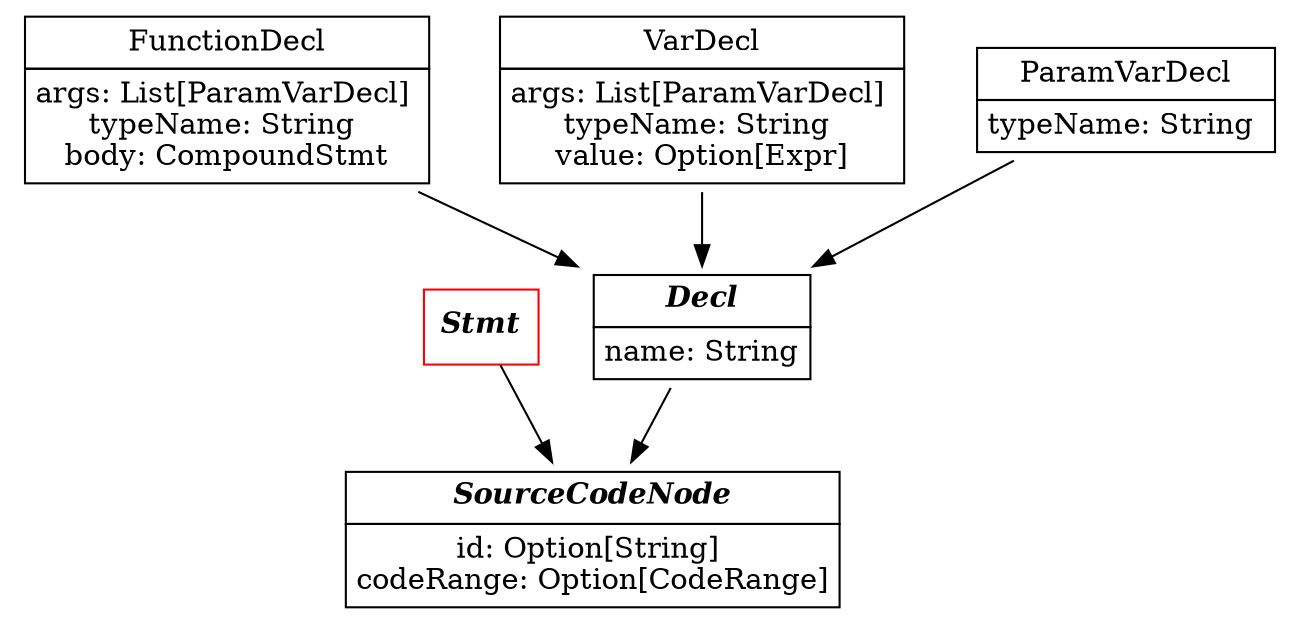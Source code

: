 digraph {
	// nodes
	Stmt [shape=box,label=<<I><B>Stmt</B></I>>,color=red];
	Decl [shape=none,label=<
		<TABLE BORDER="0" CELLBORDER="1" CELLSPACING="0" CELLPADDING="4">
			<TR><TD><I><B>Decl</B></I></TD></TR>
			<TR><TD>
				name: String
			</TD></TR>
		</TABLE>
	>];
	SCN [shape=none,label=<
		<TABLE BORDER="0" CELLBORDER="1" CELLSPACING="0" CELLPADDING="4">
			<TR><TD><I><B>SourceCodeNode</B></I></TD></TR>
			<TR><TD>
				id: Option[String] <BR/>
				codeRange: Option[CodeRange]
			</TD></TR>
		</TABLE>
	>];
	FD [shape=none,label=<
		<TABLE BORDER="0" CELLBORDER="1" CELLSPACING="0" CELLPADDING="4">
			<TR><TD>FunctionDecl</TD></TR>
			<TR><TD>
				args: List[ParamVarDecl] <BR/>
				typeName: String <BR/>
				body: CompoundStmt
			</TD></TR>
		</TABLE>
	>];
	VD [shape=none,label=<
		<TABLE BORDER="0" CELLBORDER="1" CELLSPACING="0" CELLPADDING="4">
			<TR><TD>VarDecl</TD></TR>
			<TR><TD>
				args: List[ParamVarDecl] <BR/>
				typeName: String <BR/>
				value: Option[Expr]
			</TD></TR>
		</TABLE>
	>];
	PVD [shape=none,label=<
		<TABLE BORDER="0" CELLBORDER="1" CELLSPACING="0" CELLPADDING="4">
			<TR><TD>ParamVarDecl</TD></TR>
			<TR><TD>
				typeName: String <BR/>
			</TD></TR>
		</TABLE>
	>];
		
	// links
	Stmt -> SCN;
	Decl -> SCN;
	
	FD -> Decl;
	VD -> Decl;
	PVD -> Decl;
}